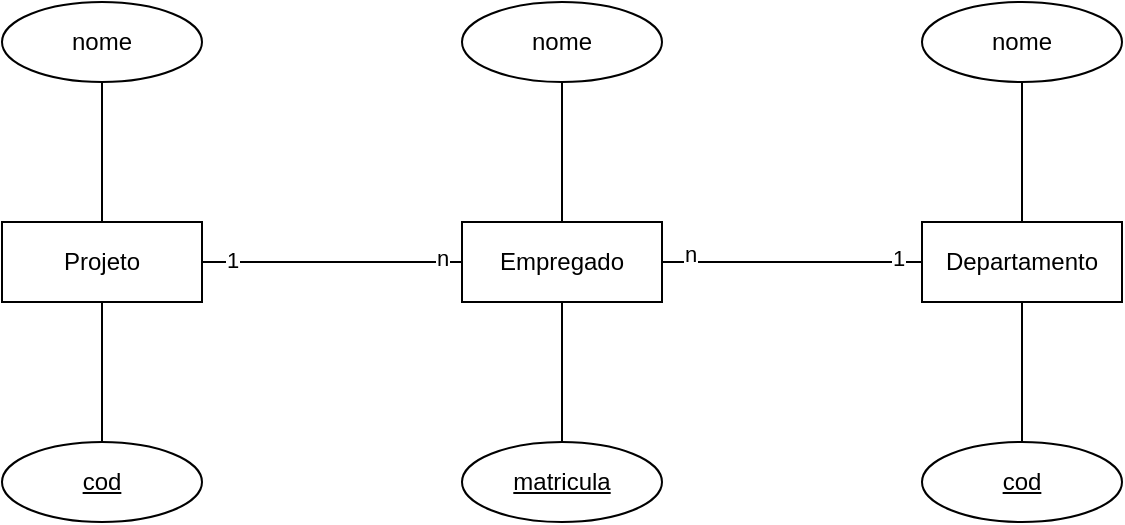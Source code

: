 <mxfile version="15.8.9" type="github">
  <diagram id="GPRTH1XO5GVFrSitWA3q" name="Page-1">
    <mxGraphModel dx="868" dy="496" grid="1" gridSize="10" guides="1" tooltips="1" connect="1" arrows="1" fold="1" page="1" pageScale="1" pageWidth="1169" pageHeight="827" math="0" shadow="0">
      <root>
        <mxCell id="0" />
        <mxCell id="1" parent="0" />
        <mxCell id="wDg_GPdmXXDGr456VIaK-26" style="edgeStyle=orthogonalEdgeStyle;rounded=0;orthogonalLoop=1;jettySize=auto;html=1;exitX=1;exitY=0.5;exitDx=0;exitDy=0;entryX=0;entryY=0.5;entryDx=0;entryDy=0;endArrow=none;endFill=0;" edge="1" parent="1" source="wDg_GPdmXXDGr456VIaK-7" target="wDg_GPdmXXDGr456VIaK-8">
          <mxGeometry relative="1" as="geometry" />
        </mxCell>
        <mxCell id="wDg_GPdmXXDGr456VIaK-37" value="n" style="edgeLabel;html=1;align=center;verticalAlign=middle;resizable=0;points=[];" vertex="1" connectable="0" parent="wDg_GPdmXXDGr456VIaK-26">
          <mxGeometry x="-0.785" y="4" relative="1" as="geometry">
            <mxPoint as="offset" />
          </mxGeometry>
        </mxCell>
        <mxCell id="wDg_GPdmXXDGr456VIaK-38" value="1" style="edgeLabel;html=1;align=center;verticalAlign=middle;resizable=0;points=[];" vertex="1" connectable="0" parent="wDg_GPdmXXDGr456VIaK-26">
          <mxGeometry x="0.815" y="2" relative="1" as="geometry">
            <mxPoint as="offset" />
          </mxGeometry>
        </mxCell>
        <mxCell id="wDg_GPdmXXDGr456VIaK-35" style="edgeStyle=orthogonalEdgeStyle;rounded=0;orthogonalLoop=1;jettySize=auto;html=1;exitX=0.5;exitY=1;exitDx=0;exitDy=0;entryX=0.5;entryY=0;entryDx=0;entryDy=0;endArrow=none;endFill=0;" edge="1" parent="1" source="wDg_GPdmXXDGr456VIaK-7" target="wDg_GPdmXXDGr456VIaK-13">
          <mxGeometry relative="1" as="geometry" />
        </mxCell>
        <mxCell id="wDg_GPdmXXDGr456VIaK-7" value="Empregado" style="whiteSpace=wrap;html=1;align=center;" vertex="1" parent="1">
          <mxGeometry x="430" y="470" width="100" height="40" as="geometry" />
        </mxCell>
        <mxCell id="wDg_GPdmXXDGr456VIaK-20" style="edgeStyle=orthogonalEdgeStyle;rounded=0;orthogonalLoop=1;jettySize=auto;html=1;exitX=0.5;exitY=1;exitDx=0;exitDy=0;entryX=0.5;entryY=0;entryDx=0;entryDy=0;endArrow=none;endFill=0;" edge="1" parent="1" source="wDg_GPdmXXDGr456VIaK-8" target="wDg_GPdmXXDGr456VIaK-19">
          <mxGeometry relative="1" as="geometry" />
        </mxCell>
        <mxCell id="wDg_GPdmXXDGr456VIaK-25" style="edgeStyle=orthogonalEdgeStyle;rounded=0;orthogonalLoop=1;jettySize=auto;html=1;exitX=0.5;exitY=0;exitDx=0;exitDy=0;entryX=0.5;entryY=1;entryDx=0;entryDy=0;endArrow=none;endFill=0;" edge="1" parent="1" source="wDg_GPdmXXDGr456VIaK-8" target="wDg_GPdmXXDGr456VIaK-24">
          <mxGeometry relative="1" as="geometry" />
        </mxCell>
        <mxCell id="wDg_GPdmXXDGr456VIaK-8" value="Departamento" style="whiteSpace=wrap;html=1;align=center;" vertex="1" parent="1">
          <mxGeometry x="660" y="470" width="100" height="40" as="geometry" />
        </mxCell>
        <mxCell id="wDg_GPdmXXDGr456VIaK-36" style="edgeStyle=orthogonalEdgeStyle;rounded=0;orthogonalLoop=1;jettySize=auto;html=1;exitX=1;exitY=0.5;exitDx=0;exitDy=0;entryX=0;entryY=0.5;entryDx=0;entryDy=0;endArrow=none;endFill=0;" edge="1" parent="1" source="wDg_GPdmXXDGr456VIaK-9" target="wDg_GPdmXXDGr456VIaK-7">
          <mxGeometry relative="1" as="geometry" />
        </mxCell>
        <mxCell id="wDg_GPdmXXDGr456VIaK-40" value="1" style="edgeLabel;html=1;align=center;verticalAlign=middle;resizable=0;points=[];" vertex="1" connectable="0" parent="wDg_GPdmXXDGr456VIaK-36">
          <mxGeometry x="-0.769" y="1" relative="1" as="geometry">
            <mxPoint as="offset" />
          </mxGeometry>
        </mxCell>
        <mxCell id="wDg_GPdmXXDGr456VIaK-41" value="n" style="edgeLabel;html=1;align=center;verticalAlign=middle;resizable=0;points=[];" vertex="1" connectable="0" parent="wDg_GPdmXXDGr456VIaK-36">
          <mxGeometry x="0.8" relative="1" as="geometry">
            <mxPoint x="3" y="-2" as="offset" />
          </mxGeometry>
        </mxCell>
        <mxCell id="wDg_GPdmXXDGr456VIaK-9" value="Projeto" style="whiteSpace=wrap;html=1;align=center;" vertex="1" parent="1">
          <mxGeometry x="200" y="470" width="100" height="40" as="geometry" />
        </mxCell>
        <mxCell id="wDg_GPdmXXDGr456VIaK-13" value="matricula" style="ellipse;whiteSpace=wrap;html=1;align=center;fontStyle=4;" vertex="1" parent="1">
          <mxGeometry x="430" y="580" width="100" height="40" as="geometry" />
        </mxCell>
        <mxCell id="wDg_GPdmXXDGr456VIaK-15" style="edgeStyle=orthogonalEdgeStyle;rounded=0;orthogonalLoop=1;jettySize=auto;html=1;exitX=0.5;exitY=1;exitDx=0;exitDy=0;entryX=0.5;entryY=0;entryDx=0;entryDy=0;endArrow=none;endFill=0;" edge="1" parent="1" source="wDg_GPdmXXDGr456VIaK-14" target="wDg_GPdmXXDGr456VIaK-7">
          <mxGeometry relative="1" as="geometry" />
        </mxCell>
        <mxCell id="wDg_GPdmXXDGr456VIaK-14" value="nome" style="ellipse;whiteSpace=wrap;html=1;align=center;" vertex="1" parent="1">
          <mxGeometry x="430" y="360" width="100" height="40" as="geometry" />
        </mxCell>
        <mxCell id="wDg_GPdmXXDGr456VIaK-19" value="cod" style="ellipse;whiteSpace=wrap;html=1;align=center;fontStyle=4;" vertex="1" parent="1">
          <mxGeometry x="660" y="580" width="100" height="40" as="geometry" />
        </mxCell>
        <mxCell id="wDg_GPdmXXDGr456VIaK-24" value="nome" style="ellipse;whiteSpace=wrap;html=1;align=center;" vertex="1" parent="1">
          <mxGeometry x="660" y="360" width="100" height="40" as="geometry" />
        </mxCell>
        <mxCell id="wDg_GPdmXXDGr456VIaK-29" style="edgeStyle=orthogonalEdgeStyle;rounded=0;orthogonalLoop=1;jettySize=auto;html=1;exitX=0.5;exitY=0;exitDx=0;exitDy=0;entryX=0.5;entryY=1;entryDx=0;entryDy=0;endArrow=none;endFill=0;" edge="1" parent="1" source="wDg_GPdmXXDGr456VIaK-28" target="wDg_GPdmXXDGr456VIaK-9">
          <mxGeometry relative="1" as="geometry" />
        </mxCell>
        <mxCell id="wDg_GPdmXXDGr456VIaK-28" value="cod" style="ellipse;whiteSpace=wrap;html=1;align=center;fontStyle=4;" vertex="1" parent="1">
          <mxGeometry x="200" y="580" width="100" height="40" as="geometry" />
        </mxCell>
        <mxCell id="wDg_GPdmXXDGr456VIaK-31" style="edgeStyle=orthogonalEdgeStyle;rounded=0;orthogonalLoop=1;jettySize=auto;html=1;exitX=0.5;exitY=1;exitDx=0;exitDy=0;endArrow=none;endFill=0;" edge="1" parent="1" source="wDg_GPdmXXDGr456VIaK-30" target="wDg_GPdmXXDGr456VIaK-9">
          <mxGeometry relative="1" as="geometry" />
        </mxCell>
        <mxCell id="wDg_GPdmXXDGr456VIaK-30" value="nome" style="ellipse;whiteSpace=wrap;html=1;align=center;" vertex="1" parent="1">
          <mxGeometry x="200" y="360" width="100" height="40" as="geometry" />
        </mxCell>
      </root>
    </mxGraphModel>
  </diagram>
</mxfile>
